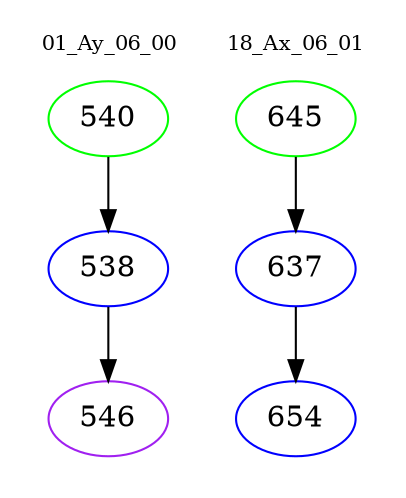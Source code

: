 digraph{
subgraph cluster_0 {
color = white
label = "01_Ay_06_00";
fontsize=10;
T0_540 [label="540", color="green"]
T0_540 -> T0_538 [color="black"]
T0_538 [label="538", color="blue"]
T0_538 -> T0_546 [color="black"]
T0_546 [label="546", color="purple"]
}
subgraph cluster_1 {
color = white
label = "18_Ax_06_01";
fontsize=10;
T1_645 [label="645", color="green"]
T1_645 -> T1_637 [color="black"]
T1_637 [label="637", color="blue"]
T1_637 -> T1_654 [color="black"]
T1_654 [label="654", color="blue"]
}
}
